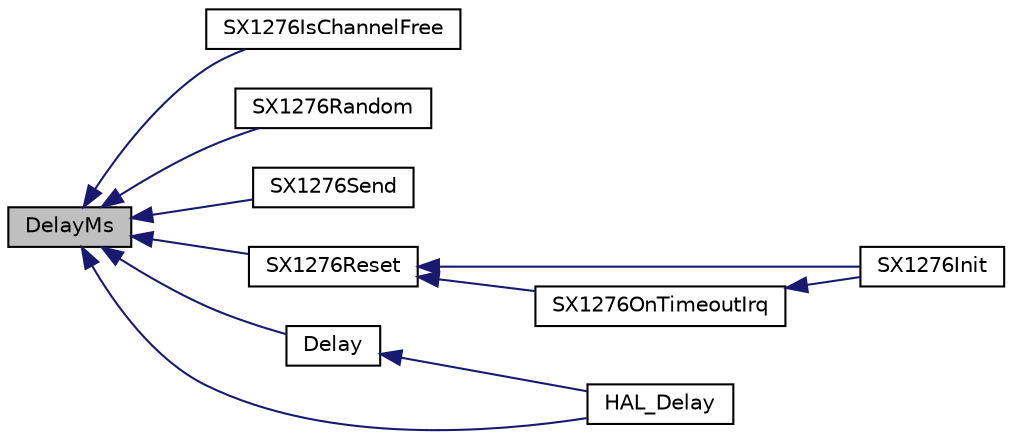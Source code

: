 digraph "DelayMs"
{
  edge [fontname="Helvetica",fontsize="10",labelfontname="Helvetica",labelfontsize="10"];
  node [fontname="Helvetica",fontsize="10",shape=record];
  rankdir="LR";
  Node13 [label="DelayMs",height=0.2,width=0.4,color="black", fillcolor="grey75", style="filled", fontcolor="black"];
  Node13 -> Node14 [dir="back",color="midnightblue",fontsize="10",style="solid"];
  Node14 [label="SX1276IsChannelFree",height=0.2,width=0.4,color="black", fillcolor="white", style="filled",URL="$sx1276_8h.html#a29f26f7258f8fcd5c27800295639d7c7",tooltip="Checks if the channel is free for the given time "];
  Node13 -> Node15 [dir="back",color="midnightblue",fontsize="10",style="solid"];
  Node15 [label="SX1276Random",height=0.2,width=0.4,color="black", fillcolor="white", style="filled",URL="$sx1276_8h.html#a9ba39c96b8e339b06dd24543920fd2f7",tooltip="Generates a 32 bits random value based on the RSSI readings "];
  Node13 -> Node16 [dir="back",color="midnightblue",fontsize="10",style="solid"];
  Node16 [label="SX1276Send",height=0.2,width=0.4,color="black", fillcolor="white", style="filled",URL="$sx1276_8h.html#a901a3dcdbf26005e0f3f2def3e3d83b3",tooltip="Sends the buffer of size. Prepares the packet to be sent and sets the radio in transmission ..."];
  Node13 -> Node17 [dir="back",color="midnightblue",fontsize="10",style="solid"];
  Node17 [label="SX1276Reset",height=0.2,width=0.4,color="black", fillcolor="white", style="filled",URL="$sx1276_8h.html#a593daed5ce70e7cb25545345e547816b",tooltip="Resets the SX1276 "];
  Node17 -> Node18 [dir="back",color="midnightblue",fontsize="10",style="solid"];
  Node18 [label="SX1276Init",height=0.2,width=0.4,color="black", fillcolor="white", style="filled",URL="$sx1276_8h.html#a19a9ddff3f878b85e42c7571485fe3c8",tooltip="Initializes the radio "];
  Node17 -> Node19 [dir="back",color="midnightblue",fontsize="10",style="solid"];
  Node19 [label="SX1276OnTimeoutIrq",height=0.2,width=0.4,color="black", fillcolor="white", style="filled",URL="$sx1276_8c.html#a3eda1c409a0269313a079389593d75cb",tooltip="Tx & Rx timeout timer callback "];
  Node19 -> Node18 [dir="back",color="midnightblue",fontsize="10",style="solid"];
  Node13 -> Node20 [dir="back",color="midnightblue",fontsize="10",style="solid"];
  Node20 [label="Delay",height=0.2,width=0.4,color="black", fillcolor="white", style="filled",URL="$delay_8h.html#a5ec16209b453727929ce2c0ea4c11b62"];
  Node20 -> Node21 [dir="back",color="midnightblue",fontsize="10",style="solid"];
  Node21 [label="HAL_Delay",height=0.2,width=0.4,color="black", fillcolor="white", style="filled",URL="$stm32l1xx__hal__msp_8c.html#ad0304dec8e33aca8c99e2836947b76d6",tooltip="This function provides delay (in ms) "];
  Node13 -> Node21 [dir="back",color="midnightblue",fontsize="10",style="solid"];
}
